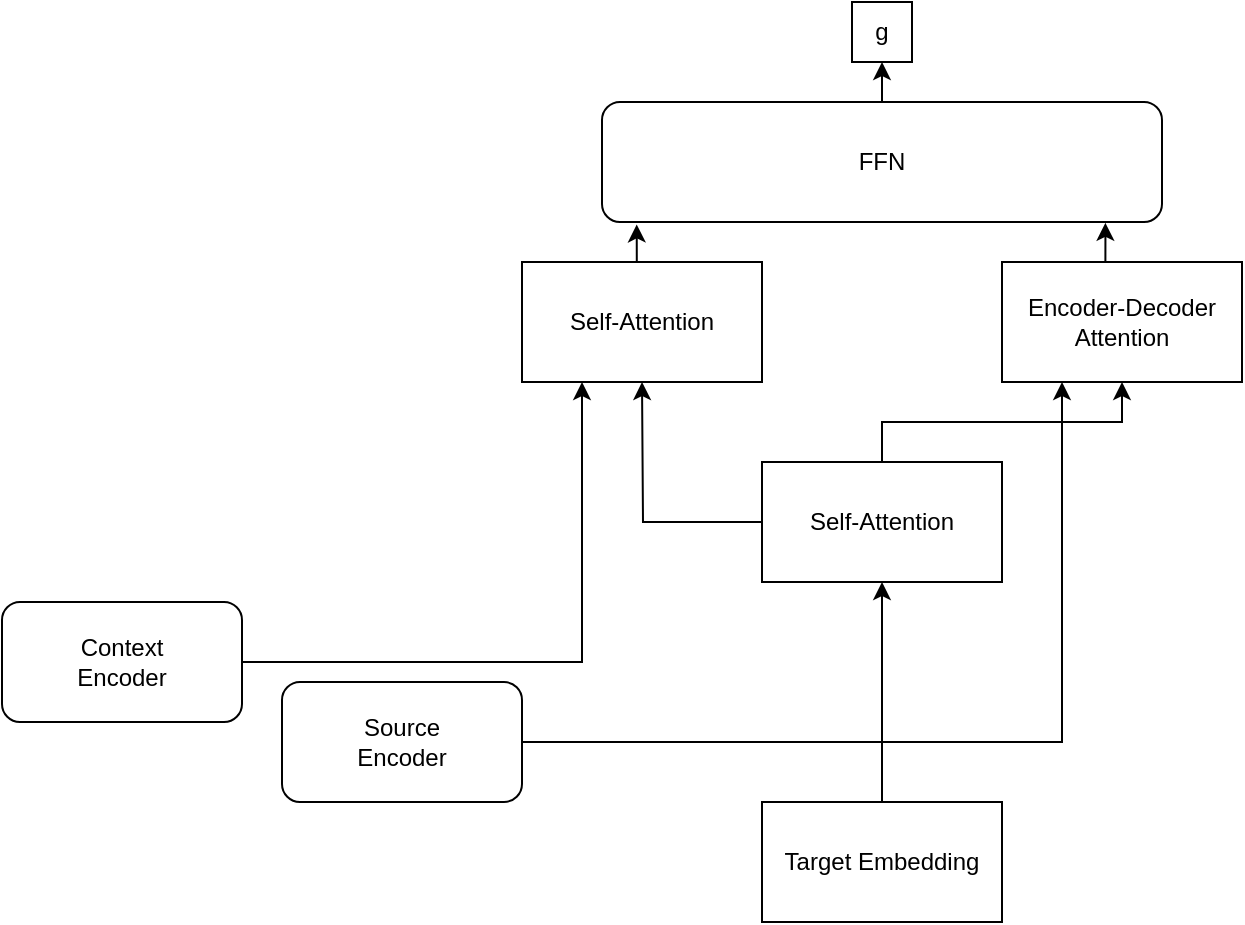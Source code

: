 <mxfile version="20.0.4" type="github">
  <diagram id="j9fgoMHlRESabCVzAFUy" name="Page-1">
    <mxGraphModel dx="981" dy="528" grid="1" gridSize="10" guides="1" tooltips="1" connect="1" arrows="1" fold="1" page="1" pageScale="1" pageWidth="850" pageHeight="1100" math="0" shadow="0">
      <root>
        <mxCell id="0" />
        <mxCell id="1" parent="0" />
        <mxCell id="lCyRS-yCL0ZU_U1mTNhh-22" style="edgeStyle=orthogonalEdgeStyle;rounded=0;orthogonalLoop=1;jettySize=auto;html=1;entryX=0.25;entryY=1;entryDx=0;entryDy=0;" edge="1" parent="1" source="lCyRS-yCL0ZU_U1mTNhh-23" target="lCyRS-yCL0ZU_U1mTNhh-34">
          <mxGeometry relative="1" as="geometry" />
        </mxCell>
        <mxCell id="lCyRS-yCL0ZU_U1mTNhh-23" value="Context&lt;br&gt;Encoder" style="rounded=1;whiteSpace=wrap;html=1;" vertex="1" parent="1">
          <mxGeometry x="90" y="720" width="120" height="60" as="geometry" />
        </mxCell>
        <mxCell id="lCyRS-yCL0ZU_U1mTNhh-24" style="edgeStyle=orthogonalEdgeStyle;rounded=0;orthogonalLoop=1;jettySize=auto;html=1;entryX=0.25;entryY=1;entryDx=0;entryDy=0;" edge="1" parent="1" source="lCyRS-yCL0ZU_U1mTNhh-25" target="lCyRS-yCL0ZU_U1mTNhh-32">
          <mxGeometry relative="1" as="geometry" />
        </mxCell>
        <mxCell id="lCyRS-yCL0ZU_U1mTNhh-25" value="Source&lt;br&gt;Encoder" style="rounded=1;whiteSpace=wrap;html=1;" vertex="1" parent="1">
          <mxGeometry x="230" y="760" width="120" height="60" as="geometry" />
        </mxCell>
        <mxCell id="lCyRS-yCL0ZU_U1mTNhh-26" value="" style="edgeStyle=orthogonalEdgeStyle;rounded=0;orthogonalLoop=1;jettySize=auto;html=1;" edge="1" parent="1" source="lCyRS-yCL0ZU_U1mTNhh-27" target="lCyRS-yCL0ZU_U1mTNhh-30">
          <mxGeometry relative="1" as="geometry" />
        </mxCell>
        <mxCell id="lCyRS-yCL0ZU_U1mTNhh-27" value="Target Embedding" style="rounded=0;whiteSpace=wrap;html=1;" vertex="1" parent="1">
          <mxGeometry x="470" y="820" width="120" height="60" as="geometry" />
        </mxCell>
        <mxCell id="lCyRS-yCL0ZU_U1mTNhh-28" value="" style="edgeStyle=orthogonalEdgeStyle;rounded=0;orthogonalLoop=1;jettySize=auto;html=1;" edge="1" parent="1" source="lCyRS-yCL0ZU_U1mTNhh-30" target="lCyRS-yCL0ZU_U1mTNhh-32">
          <mxGeometry relative="1" as="geometry" />
        </mxCell>
        <mxCell id="lCyRS-yCL0ZU_U1mTNhh-29" style="edgeStyle=orthogonalEdgeStyle;rounded=0;orthogonalLoop=1;jettySize=auto;html=1;" edge="1" parent="1" source="lCyRS-yCL0ZU_U1mTNhh-30">
          <mxGeometry relative="1" as="geometry">
            <mxPoint x="410" y="610" as="targetPoint" />
          </mxGeometry>
        </mxCell>
        <mxCell id="lCyRS-yCL0ZU_U1mTNhh-30" value="Self-Attention" style="rounded=0;whiteSpace=wrap;html=1;" vertex="1" parent="1">
          <mxGeometry x="470" y="650" width="120" height="60" as="geometry" />
        </mxCell>
        <mxCell id="lCyRS-yCL0ZU_U1mTNhh-31" style="edgeStyle=orthogonalEdgeStyle;rounded=0;orthogonalLoop=1;jettySize=auto;html=1;exitX=0.5;exitY=0;exitDx=0;exitDy=0;entryX=0.899;entryY=1.007;entryDx=0;entryDy=0;entryPerimeter=0;" edge="1" parent="1" source="lCyRS-yCL0ZU_U1mTNhh-32" target="lCyRS-yCL0ZU_U1mTNhh-36">
          <mxGeometry relative="1" as="geometry" />
        </mxCell>
        <mxCell id="lCyRS-yCL0ZU_U1mTNhh-32" value="Encoder-Decoder Attention" style="rounded=0;whiteSpace=wrap;html=1;" vertex="1" parent="1">
          <mxGeometry x="590" y="550" width="120" height="60" as="geometry" />
        </mxCell>
        <mxCell id="lCyRS-yCL0ZU_U1mTNhh-33" style="edgeStyle=orthogonalEdgeStyle;rounded=0;orthogonalLoop=1;jettySize=auto;html=1;exitX=0.5;exitY=0;exitDx=0;exitDy=0;entryX=0.062;entryY=1.02;entryDx=0;entryDy=0;entryPerimeter=0;" edge="1" parent="1" source="lCyRS-yCL0ZU_U1mTNhh-34" target="lCyRS-yCL0ZU_U1mTNhh-36">
          <mxGeometry relative="1" as="geometry" />
        </mxCell>
        <mxCell id="lCyRS-yCL0ZU_U1mTNhh-34" value="Self-Attention" style="rounded=0;whiteSpace=wrap;html=1;" vertex="1" parent="1">
          <mxGeometry x="350" y="550" width="120" height="60" as="geometry" />
        </mxCell>
        <mxCell id="lCyRS-yCL0ZU_U1mTNhh-35" style="edgeStyle=orthogonalEdgeStyle;rounded=0;orthogonalLoop=1;jettySize=auto;html=1;exitX=0.5;exitY=0;exitDx=0;exitDy=0;" edge="1" parent="1" source="lCyRS-yCL0ZU_U1mTNhh-36">
          <mxGeometry relative="1" as="geometry">
            <mxPoint x="530" y="450" as="targetPoint" />
          </mxGeometry>
        </mxCell>
        <mxCell id="lCyRS-yCL0ZU_U1mTNhh-36" value="FFN" style="rounded=1;whiteSpace=wrap;html=1;" vertex="1" parent="1">
          <mxGeometry x="390" y="470" width="280" height="60" as="geometry" />
        </mxCell>
        <mxCell id="lCyRS-yCL0ZU_U1mTNhh-37" value="g" style="whiteSpace=wrap;html=1;aspect=fixed;" vertex="1" parent="1">
          <mxGeometry x="515" y="420" width="30" height="30" as="geometry" />
        </mxCell>
      </root>
    </mxGraphModel>
  </diagram>
</mxfile>
